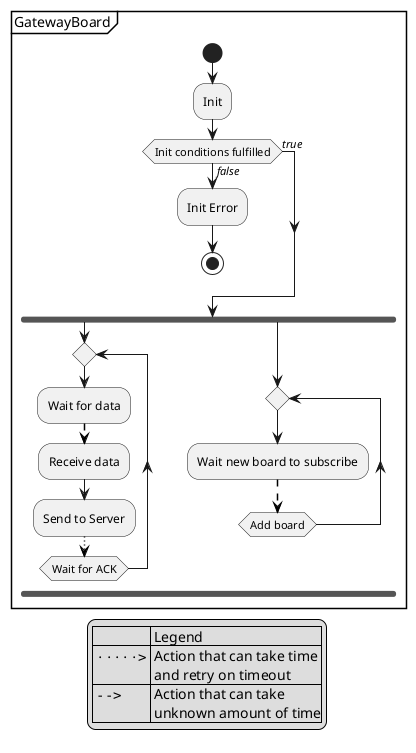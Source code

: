 @startuml IoT902-ActDiag-GatewayBoard

legend
    | | Legend |
    | ""⸱⸱⸱⸱⸱>"" | Action that can take time \n and retry on timeout|
    | ""-->""  | Action that can take \n unknown amount of time|
endlegend


group GatewayBoard
    start
        :Init;
        if (Init conditions fulfilled) then (//false//)
            :Init Error;
            stop
        else (//true//)
        endif
    fork
        repeat
        :Wait for data;
        -[#black,dashed]->
        :Receive data;
        :Send to Server;
        -[#black,dotted]->;
        repeat while(Wait for ACK);
        detach
    fork again
        repeat
        :Wait new board to subscribe;
        -[#black,dashed]->
        repeat while(Add board);
        detach
    end fork
    detach
@enduml
